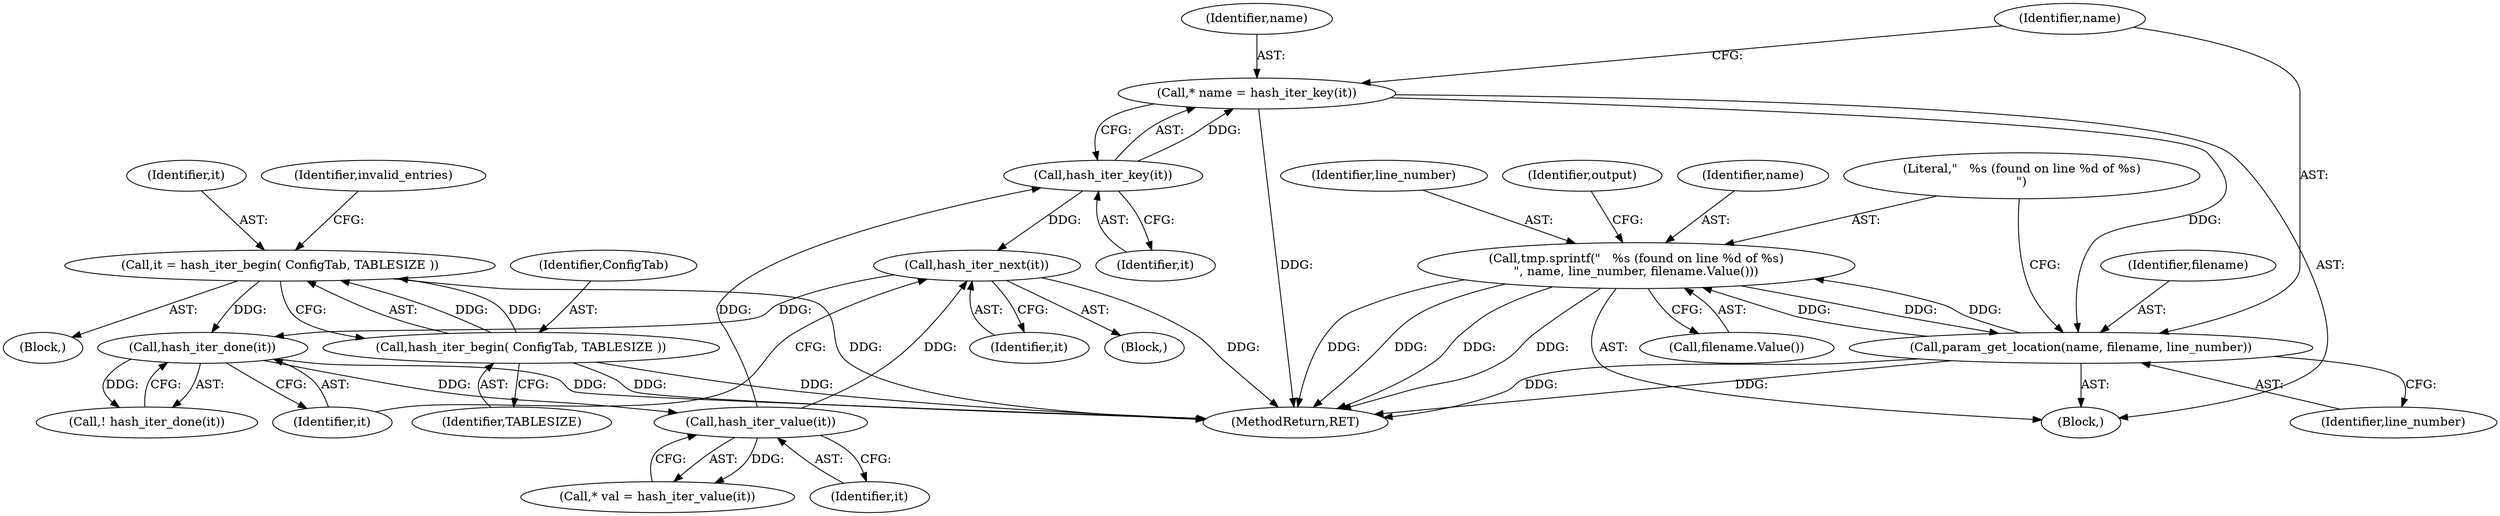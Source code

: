 digraph "0_htcondor_5e5571d1a431eb3c61977b6dd6ec90186ef79867_10@API" {
"1000144" [label="(Call,tmp.sprintf(\"   %s (found on line %d of %s)\n\", name, line_number, filename.Value()))"];
"1000140" [label="(Call,param_get_location(name, filename, line_number))"];
"1000134" [label="(Call,* name = hash_iter_key(it))"];
"1000136" [label="(Call,hash_iter_key(it))"];
"1000126" [label="(Call,hash_iter_value(it))"];
"1000120" [label="(Call,hash_iter_done(it))"];
"1000104" [label="(Call,it = hash_iter_begin( ConfigTab, TABLESIZE ))"];
"1000106" [label="(Call,hash_iter_begin( ConfigTab, TABLESIZE ))"];
"1000154" [label="(Call,hash_iter_next(it))"];
"1000144" [label="(Call,tmp.sprintf(\"   %s (found on line %d of %s)\n\", name, line_number, filename.Value()))"];
"1000124" [label="(Call,* val = hash_iter_value(it))"];
"1000150" [label="(Identifier,output)"];
"1000122" [label="(Block,)"];
"1000136" [label="(Call,hash_iter_key(it))"];
"1000119" [label="(Call,! hash_iter_done(it))"];
"1000155" [label="(Identifier,it)"];
"1000146" [label="(Identifier,name)"];
"1000111" [label="(Identifier,invalid_entries)"];
"1000105" [label="(Identifier,it)"];
"1000144" [label="(Call,tmp.sprintf(\"   %s (found on line %d of %s)\n\", name, line_number, filename.Value()))"];
"1000176" [label="(MethodReturn,RET)"];
"1000137" [label="(Identifier,it)"];
"1000142" [label="(Identifier,filename)"];
"1000104" [label="(Call,it = hash_iter_begin( ConfigTab, TABLESIZE ))"];
"1000127" [label="(Identifier,it)"];
"1000143" [label="(Identifier,line_number)"];
"1000134" [label="(Call,* name = hash_iter_key(it))"];
"1000106" [label="(Call,hash_iter_begin( ConfigTab, TABLESIZE ))"];
"1000132" [label="(Block,)"];
"1000121" [label="(Identifier,it)"];
"1000140" [label="(Call,param_get_location(name, filename, line_number))"];
"1000102" [label="(Block,)"];
"1000154" [label="(Call,hash_iter_next(it))"];
"1000147" [label="(Identifier,line_number)"];
"1000141" [label="(Identifier,name)"];
"1000148" [label="(Call,filename.Value())"];
"1000135" [label="(Identifier,name)"];
"1000107" [label="(Identifier,ConfigTab)"];
"1000120" [label="(Call,hash_iter_done(it))"];
"1000126" [label="(Call,hash_iter_value(it))"];
"1000145" [label="(Literal,\"   %s (found on line %d of %s)\n\")"];
"1000108" [label="(Identifier,TABLESIZE)"];
"1000144" -> "1000132"  [label="AST: "];
"1000144" -> "1000148"  [label="CFG: "];
"1000145" -> "1000144"  [label="AST: "];
"1000146" -> "1000144"  [label="AST: "];
"1000147" -> "1000144"  [label="AST: "];
"1000148" -> "1000144"  [label="AST: "];
"1000150" -> "1000144"  [label="CFG: "];
"1000144" -> "1000176"  [label="DDG: "];
"1000144" -> "1000176"  [label="DDG: "];
"1000144" -> "1000176"  [label="DDG: "];
"1000144" -> "1000176"  [label="DDG: "];
"1000144" -> "1000140"  [label="DDG: "];
"1000140" -> "1000144"  [label="DDG: "];
"1000140" -> "1000144"  [label="DDG: "];
"1000140" -> "1000132"  [label="AST: "];
"1000140" -> "1000143"  [label="CFG: "];
"1000141" -> "1000140"  [label="AST: "];
"1000142" -> "1000140"  [label="AST: "];
"1000143" -> "1000140"  [label="AST: "];
"1000145" -> "1000140"  [label="CFG: "];
"1000140" -> "1000176"  [label="DDG: "];
"1000140" -> "1000176"  [label="DDG: "];
"1000134" -> "1000140"  [label="DDG: "];
"1000134" -> "1000132"  [label="AST: "];
"1000134" -> "1000136"  [label="CFG: "];
"1000135" -> "1000134"  [label="AST: "];
"1000136" -> "1000134"  [label="AST: "];
"1000141" -> "1000134"  [label="CFG: "];
"1000134" -> "1000176"  [label="DDG: "];
"1000136" -> "1000134"  [label="DDG: "];
"1000136" -> "1000137"  [label="CFG: "];
"1000137" -> "1000136"  [label="AST: "];
"1000126" -> "1000136"  [label="DDG: "];
"1000136" -> "1000154"  [label="DDG: "];
"1000126" -> "1000124"  [label="AST: "];
"1000126" -> "1000127"  [label="CFG: "];
"1000127" -> "1000126"  [label="AST: "];
"1000124" -> "1000126"  [label="CFG: "];
"1000126" -> "1000124"  [label="DDG: "];
"1000120" -> "1000126"  [label="DDG: "];
"1000126" -> "1000154"  [label="DDG: "];
"1000120" -> "1000119"  [label="AST: "];
"1000120" -> "1000121"  [label="CFG: "];
"1000121" -> "1000120"  [label="AST: "];
"1000119" -> "1000120"  [label="CFG: "];
"1000120" -> "1000176"  [label="DDG: "];
"1000120" -> "1000119"  [label="DDG: "];
"1000104" -> "1000120"  [label="DDG: "];
"1000154" -> "1000120"  [label="DDG: "];
"1000104" -> "1000102"  [label="AST: "];
"1000104" -> "1000106"  [label="CFG: "];
"1000105" -> "1000104"  [label="AST: "];
"1000106" -> "1000104"  [label="AST: "];
"1000111" -> "1000104"  [label="CFG: "];
"1000104" -> "1000176"  [label="DDG: "];
"1000106" -> "1000104"  [label="DDG: "];
"1000106" -> "1000104"  [label="DDG: "];
"1000106" -> "1000108"  [label="CFG: "];
"1000107" -> "1000106"  [label="AST: "];
"1000108" -> "1000106"  [label="AST: "];
"1000106" -> "1000176"  [label="DDG: "];
"1000106" -> "1000176"  [label="DDG: "];
"1000154" -> "1000122"  [label="AST: "];
"1000154" -> "1000155"  [label="CFG: "];
"1000155" -> "1000154"  [label="AST: "];
"1000121" -> "1000154"  [label="CFG: "];
"1000154" -> "1000176"  [label="DDG: "];
}
